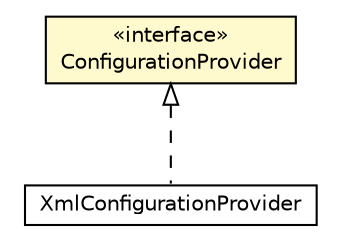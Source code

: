 #!/usr/local/bin/dot
#
# Class diagram 
# Generated by UMLGraph version R5_6-24-gf6e263 (http://www.umlgraph.org/)
#

digraph G {
	edge [fontname="Helvetica",fontsize=10,labelfontname="Helvetica",labelfontsize=10];
	node [fontname="Helvetica",fontsize=10,shape=plaintext];
	nodesep=0.25;
	ranksep=0.5;
	// net.trajano.doxdb.ext.XmlConfigurationProvider
	c540 [label=<<table title="net.trajano.doxdb.ext.XmlConfigurationProvider" border="0" cellborder="1" cellspacing="0" cellpadding="2" port="p" href="./XmlConfigurationProvider.html">
		<tr><td><table border="0" cellspacing="0" cellpadding="1">
<tr><td align="center" balign="center"> XmlConfigurationProvider </td></tr>
		</table></td></tr>
		</table>>, URL="./XmlConfigurationProvider.html", fontname="Helvetica", fontcolor="black", fontsize=10.0];
	// net.trajano.doxdb.ext.ConfigurationProvider
	c545 [label=<<table title="net.trajano.doxdb.ext.ConfigurationProvider" border="0" cellborder="1" cellspacing="0" cellpadding="2" port="p" bgcolor="lemonChiffon" href="./ConfigurationProvider.html">
		<tr><td><table border="0" cellspacing="0" cellpadding="1">
<tr><td align="center" balign="center"> &#171;interface&#187; </td></tr>
<tr><td align="center" balign="center"> ConfigurationProvider </td></tr>
		</table></td></tr>
		</table>>, URL="./ConfigurationProvider.html", fontname="Helvetica", fontcolor="black", fontsize=10.0];
	//net.trajano.doxdb.ext.XmlConfigurationProvider implements net.trajano.doxdb.ext.ConfigurationProvider
	c545:p -> c540:p [dir=back,arrowtail=empty,style=dashed];
}


